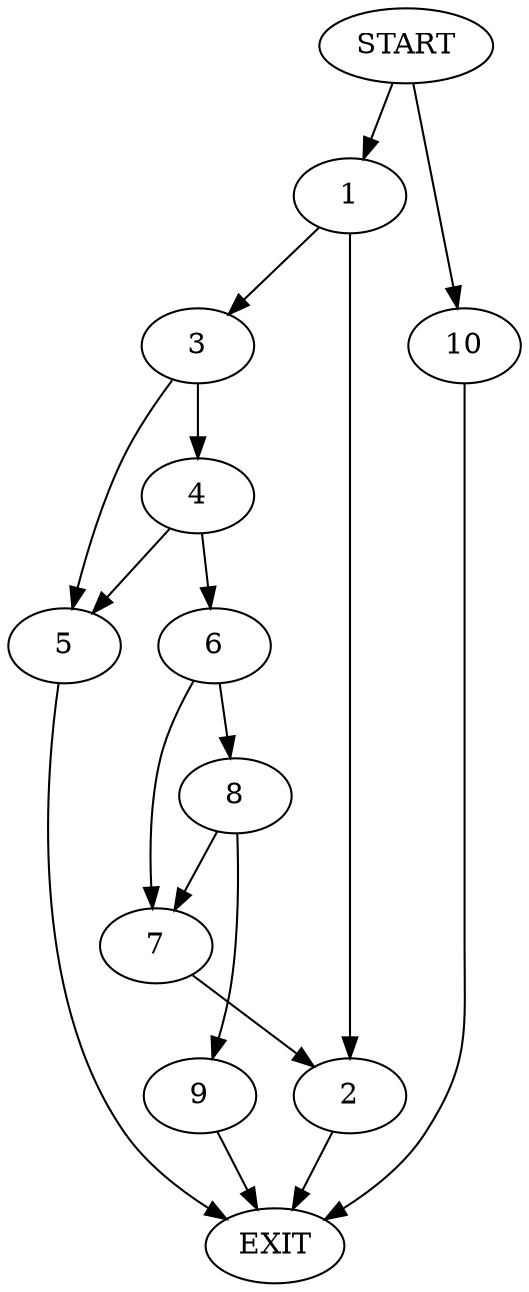 digraph {
0 [label="START"]
11 [label="EXIT"]
0 -> 1
1 -> 2
1 -> 3
3 -> 4
3 -> 5
2 -> 11
4 -> 6
4 -> 5
5 -> 11
6 -> 7
6 -> 8
7 -> 2
8 -> 7
8 -> 9
9 -> 11
0 -> 10
10 -> 11
}
